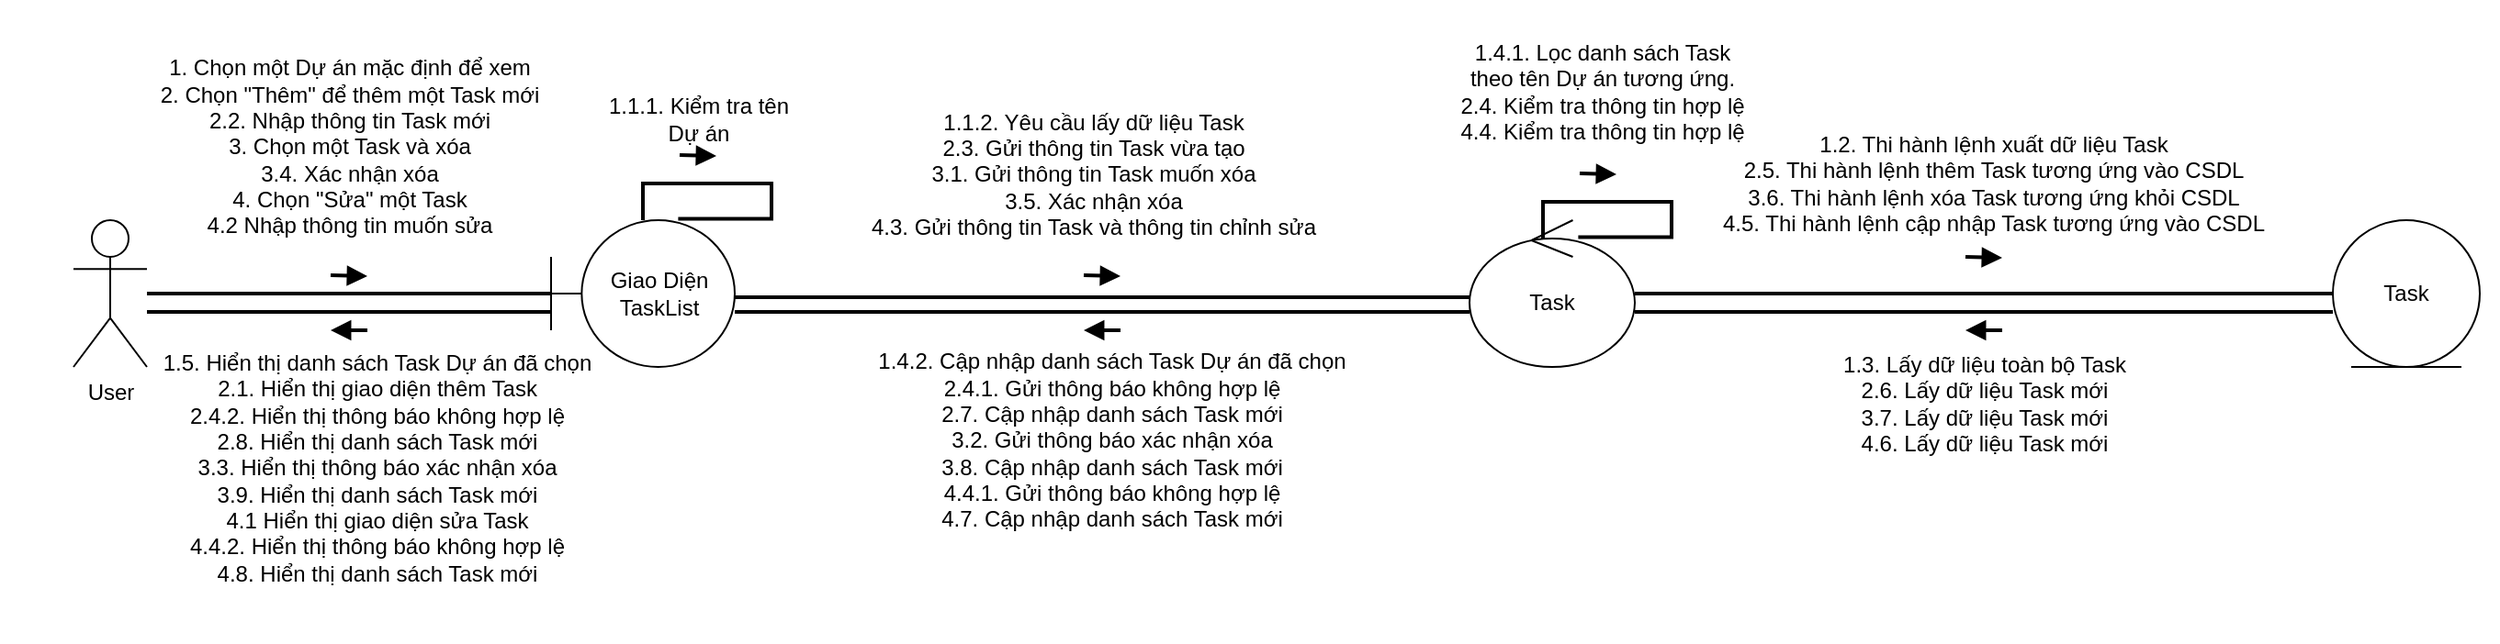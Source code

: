 <mxfile version="13.10.0" type="device"><diagram id="9Ly-xss9jruNPsQkhGMf" name="Page-1"><mxGraphModel dx="1038" dy="1749" grid="1" gridSize="10" guides="1" tooltips="1" connect="1" arrows="1" fold="1" page="1" pageScale="1" pageWidth="827" pageHeight="1169" math="0" shadow="0"><root><mxCell id="0"/><mxCell id="1" parent="0"/><mxCell id="fynipKCrhWsnDxL7qg5P-1" value="" style="rounded=0;whiteSpace=wrap;html=1;strokeColor=none;" parent="1" vertex="1"><mxGeometry x="40" y="-40" width="1360" height="350" as="geometry"/></mxCell><mxCell id="Lwl9h0vLIcoJQayYQs5D-1" value="User" style="shape=umlActor;verticalLabelPosition=bottom;verticalAlign=top;html=1;outlineConnect=0;" parent="1" vertex="1"><mxGeometry x="80" y="80" width="40" height="80" as="geometry"/></mxCell><mxCell id="Lwl9h0vLIcoJQayYQs5D-2" value="Giao Diện&lt;br&gt;TaskList" style="shape=umlBoundary;whiteSpace=wrap;html=1;" parent="1" vertex="1"><mxGeometry x="340" y="80" width="100" height="80" as="geometry"/></mxCell><mxCell id="Lwl9h0vLIcoJQayYQs5D-3" value="Task" style="ellipse;shape=umlEntity;whiteSpace=wrap;html=1;" parent="1" vertex="1"><mxGeometry x="1310" y="80" width="80" height="80" as="geometry"/></mxCell><mxCell id="Lwl9h0vLIcoJQayYQs5D-4" value="Task" style="ellipse;shape=umlControl;whiteSpace=wrap;html=1;" parent="1" vertex="1"><mxGeometry x="840" y="80" width="90" height="80" as="geometry"/></mxCell><mxCell id="Lwl9h0vLIcoJQayYQs5D-7" value="" style="endArrow=none;html=1;startArrow=block;startFill=1;endFill=0;strokeWidth=2;rounded=0;" parent="1" edge="1"><mxGeometry width="50" height="50" relative="1" as="geometry"><mxPoint x="240" y="110.5" as="sourcePoint"/><mxPoint x="220" y="110" as="targetPoint"/></mxGeometry></mxCell><mxCell id="Lwl9h0vLIcoJQayYQs5D-8" value="" style="line;strokeWidth=2;fillColor=none;align=left;verticalAlign=middle;spacingTop=-1;spacingLeft=3;spacingRight=3;rotatable=0;labelPosition=right;points=[];portConstraint=eastwest;" parent="1" vertex="1"><mxGeometry x="120" y="116" width="220" height="8" as="geometry"/></mxCell><mxCell id="Lwl9h0vLIcoJQayYQs5D-9" value="" style="line;strokeWidth=2;fillColor=none;align=left;verticalAlign=middle;spacingTop=-1;spacingLeft=3;spacingRight=3;rotatable=0;labelPosition=right;points=[];portConstraint=eastwest;" parent="1" vertex="1"><mxGeometry x="930" y="116" width="380" height="8" as="geometry"/></mxCell><mxCell id="Lwl9h0vLIcoJQayYQs5D-10" value="" style="line;strokeWidth=2;fillColor=none;align=left;verticalAlign=middle;spacingTop=-1;spacingLeft=3;spacingRight=3;rotatable=0;labelPosition=right;points=[];portConstraint=eastwest;" parent="1" vertex="1"><mxGeometry x="440" y="118" width="400" height="8" as="geometry"/></mxCell><mxCell id="Lwl9h0vLIcoJQayYQs5D-11" value="" style="endArrow=none;html=1;startArrow=block;startFill=1;endFill=0;strokeWidth=2;rounded=0;" parent="1" edge="1"><mxGeometry width="50" height="50" relative="1" as="geometry"><mxPoint x="1130" y="100.5" as="sourcePoint"/><mxPoint x="1110" y="100" as="targetPoint"/></mxGeometry></mxCell><mxCell id="Lwl9h0vLIcoJQayYQs5D-12" value="" style="endArrow=none;html=1;startArrow=block;startFill=1;endFill=0;strokeWidth=2;rounded=0;" parent="1" edge="1"><mxGeometry width="50" height="50" relative="1" as="geometry"><mxPoint x="650" y="110.5" as="sourcePoint"/><mxPoint x="630" y="110" as="targetPoint"/></mxGeometry></mxCell><mxCell id="Lwl9h0vLIcoJQayYQs5D-13" value="1. Chọn một Dự án mặc định để xem&lt;br&gt;2. Chọn &quot;Thêm&quot; để thêm một Task mới&lt;br&gt;2.2. Nhập thông tin Task mới&lt;br&gt;3. Chọn một Task và xóa&lt;br&gt;3.4. Xác nhận xóa&lt;br&gt;4. Chọn &quot;Sửa&quot; một Task&lt;br&gt;4.2 Nhập thông tin muốn sửa" style="text;html=1;align=center;verticalAlign=middle;resizable=0;points=[];autosize=1;" parent="1" vertex="1"><mxGeometry x="120" y="-10" width="220" height="100" as="geometry"/></mxCell><mxCell id="Lwl9h0vLIcoJQayYQs5D-14" style="edgeStyle=orthogonalEdgeStyle;rounded=0;orthogonalLoop=1;jettySize=auto;html=1;entryX=0.692;entryY=-0.01;entryDx=0;entryDy=0;entryPerimeter=0;strokeWidth=2;endArrow=none;endFill=0;" parent="1" source="Lwl9h0vLIcoJQayYQs5D-2" target="Lwl9h0vLIcoJQayYQs5D-2" edge="1"><mxGeometry relative="1" as="geometry"><Array as="points"><mxPoint x="390" y="60"/><mxPoint x="460" y="60"/><mxPoint x="460" y="79"/></Array></mxGeometry></mxCell><mxCell id="Lwl9h0vLIcoJQayYQs5D-15" value="1.1.1. Kiểm tra tên&lt;br&gt;Dự án" style="text;html=1;align=center;verticalAlign=middle;resizable=0;points=[];autosize=1;" parent="1" vertex="1"><mxGeometry x="365" y="10" width="110" height="30" as="geometry"/></mxCell><mxCell id="Lwl9h0vLIcoJQayYQs5D-16" value="1.1.2. Yêu cầu lấy dữ liệu Task&lt;br&gt;2.3. Gửi thông tin Task vừa tạo&lt;br&gt;3.1. Gửi thông tin Task muốn xóa&lt;br&gt;3.5. Xác nhận xóa&lt;br&gt;4.3. Gửi thông tin Task và thông tin chỉnh sửa" style="text;html=1;align=center;verticalAlign=middle;resizable=0;points=[];autosize=1;" parent="1" vertex="1"><mxGeometry x="505" y="20" width="260" height="70" as="geometry"/></mxCell><mxCell id="Lwl9h0vLIcoJQayYQs5D-17" value="" style="endArrow=none;html=1;startArrow=block;startFill=1;endFill=0;strokeWidth=2;rounded=0;" parent="1" edge="1"><mxGeometry width="50" height="50" relative="1" as="geometry"><mxPoint x="630" y="140" as="sourcePoint"/><mxPoint x="650" y="140" as="targetPoint"/></mxGeometry></mxCell><mxCell id="Lwl9h0vLIcoJQayYQs5D-18" value="1.4.2. Cập nhập danh sách Task Dự án đã chọn&lt;br&gt;2.4.1. Gửi thông báo không hợp lệ&lt;br&gt;2.7. Cập nhập danh sách Task mới&lt;br&gt;3.2. Gửi thông báo xác nhận xóa&lt;br&gt;3.8. Cập nhập danh sách Task mới&lt;br&gt;4.4.1. Gửi thông báo không hợp lệ&lt;br&gt;4.7. Cập nhập danh sách Task mới" style="text;html=1;align=center;verticalAlign=middle;resizable=0;points=[];autosize=1;" parent="1" vertex="1"><mxGeometry x="510" y="150" width="270" height="100" as="geometry"/></mxCell><mxCell id="Lwl9h0vLIcoJQayYQs5D-19" style="edgeStyle=orthogonalEdgeStyle;rounded=0;orthogonalLoop=1;jettySize=auto;html=1;entryX=0.692;entryY=-0.01;entryDx=0;entryDy=0;entryPerimeter=0;strokeWidth=2;endArrow=none;endFill=0;" parent="1" edge="1"><mxGeometry relative="1" as="geometry"><mxPoint x="880" y="90" as="sourcePoint"/><mxPoint x="899.2" y="89.2" as="targetPoint"/><Array as="points"><mxPoint x="880" y="70"/><mxPoint x="950" y="70"/><mxPoint x="950" y="89"/></Array></mxGeometry></mxCell><mxCell id="Lwl9h0vLIcoJQayYQs5D-20" value="1.4.1. Lọc danh sách Task&lt;br&gt;theo tên Dự án tương ứng.&lt;br&gt;2.4. Kiểm tra thông tin hợp lệ&lt;br&gt;4.4. Kiểm tra thông tin hợp lệ" style="text;html=1;align=center;verticalAlign=middle;resizable=0;points=[];autosize=1;" parent="1" vertex="1"><mxGeometry x="827" y="-20" width="170" height="60" as="geometry"/></mxCell><mxCell id="Lwl9h0vLIcoJQayYQs5D-21" value="1.2. Thi hành lệnh xuất dữ liệu Task&lt;br&gt;2.5. Thi hành lệnh thêm Task tương ứng vào CSDL&lt;br&gt;3.6. Thi hành lệnh xóa Task tương ứng khỏi CSDL&lt;br&gt;4.5. Thi hành lệnh cập nhập Task tương ứng vào CSDL" style="text;html=1;align=center;verticalAlign=middle;resizable=0;points=[];autosize=1;" parent="1" vertex="1"><mxGeometry x="970" y="30" width="310" height="60" as="geometry"/></mxCell><mxCell id="Lwl9h0vLIcoJQayYQs5D-24" value="" style="endArrow=none;html=1;startArrow=block;startFill=1;endFill=0;strokeWidth=2;rounded=0;" parent="1" edge="1"><mxGeometry width="50" height="50" relative="1" as="geometry"><mxPoint x="920" y="55" as="sourcePoint"/><mxPoint x="900" y="54.5" as="targetPoint"/></mxGeometry></mxCell><mxCell id="Lwl9h0vLIcoJQayYQs5D-25" value="" style="endArrow=none;html=1;startArrow=block;startFill=1;endFill=0;strokeWidth=2;rounded=0;" parent="1" edge="1"><mxGeometry width="50" height="50" relative="1" as="geometry"><mxPoint x="430" y="45" as="sourcePoint"/><mxPoint x="410" y="44.5" as="targetPoint"/></mxGeometry></mxCell><mxCell id="IQVp9lXmus2aYF9C7ObV-2" value="" style="line;strokeWidth=2;fillColor=none;align=left;verticalAlign=middle;spacingTop=-1;spacingLeft=3;spacingRight=3;rotatable=0;labelPosition=right;points=[];portConstraint=eastwest;" parent="1" vertex="1"><mxGeometry x="440" y="126" width="400" height="8" as="geometry"/></mxCell><mxCell id="i7kOXdfa_0_j1Xlb2Bnk-1" value="" style="line;strokeWidth=2;fillColor=none;align=left;verticalAlign=middle;spacingTop=-1;spacingLeft=3;spacingRight=3;rotatable=0;labelPosition=right;points=[];portConstraint=eastwest;" parent="1" vertex="1"><mxGeometry x="930" y="126" width="380" height="8" as="geometry"/></mxCell><mxCell id="i7kOXdfa_0_j1Xlb2Bnk-2" value="" style="endArrow=none;html=1;startArrow=block;startFill=1;endFill=0;strokeWidth=2;rounded=0;" parent="1" edge="1"><mxGeometry width="50" height="50" relative="1" as="geometry"><mxPoint x="1110" y="140" as="sourcePoint"/><mxPoint x="1130" y="140" as="targetPoint"/></mxGeometry></mxCell><mxCell id="i7kOXdfa_0_j1Xlb2Bnk-3" value="1.3. Lấy dữ liệu toàn bộ Task&lt;br&gt;2.6. Lấy dữ liệu Task mới&lt;br&gt;3.7. Lấy dữ liệu Task mới&lt;br&gt;4.6. Lấy dữ liệu Task mới" style="text;html=1;align=center;verticalAlign=middle;resizable=0;points=[];autosize=1;" parent="1" vertex="1"><mxGeometry x="1035" y="150" width="170" height="60" as="geometry"/></mxCell><mxCell id="ock2DRKtGgCDzizFYDzk-1" value="" style="line;strokeWidth=2;fillColor=none;align=left;verticalAlign=middle;spacingTop=-1;spacingLeft=3;spacingRight=3;rotatable=0;labelPosition=right;points=[];portConstraint=eastwest;" parent="1" vertex="1"><mxGeometry x="120" y="126" width="220" height="8" as="geometry"/></mxCell><mxCell id="ock2DRKtGgCDzizFYDzk-2" value="" style="endArrow=none;html=1;startArrow=block;startFill=1;endFill=0;strokeWidth=2;rounded=0;" parent="1" edge="1"><mxGeometry width="50" height="50" relative="1" as="geometry"><mxPoint x="220" y="140" as="sourcePoint"/><mxPoint x="240" y="140" as="targetPoint"/></mxGeometry></mxCell><mxCell id="ock2DRKtGgCDzizFYDzk-3" value="1.5. Hiển thị danh sách Task Dự án đã chọn&lt;br&gt;2.1. Hiển thị giao diện thêm Task&lt;br&gt;2.4.2. Hiển thị thông báo không hợp lệ&lt;br&gt;2.8. Hiển thị danh sách Task mới&lt;br&gt;3.3. Hiển thị thông báo xác nhận xóa&lt;br&gt;3.9. Hiển thị danh sách Task mới&lt;br&gt;4.1 Hiển thị giao diện sửa Task&lt;br&gt;4.4.2. Hiển thị thông báo không hợp lệ&lt;br&gt;4.8. Hiển thị danh sách Task mới" style="text;html=1;align=center;verticalAlign=middle;resizable=0;points=[];autosize=1;" parent="1" vertex="1"><mxGeometry x="120" y="150" width="250" height="130" as="geometry"/></mxCell></root></mxGraphModel></diagram></mxfile>